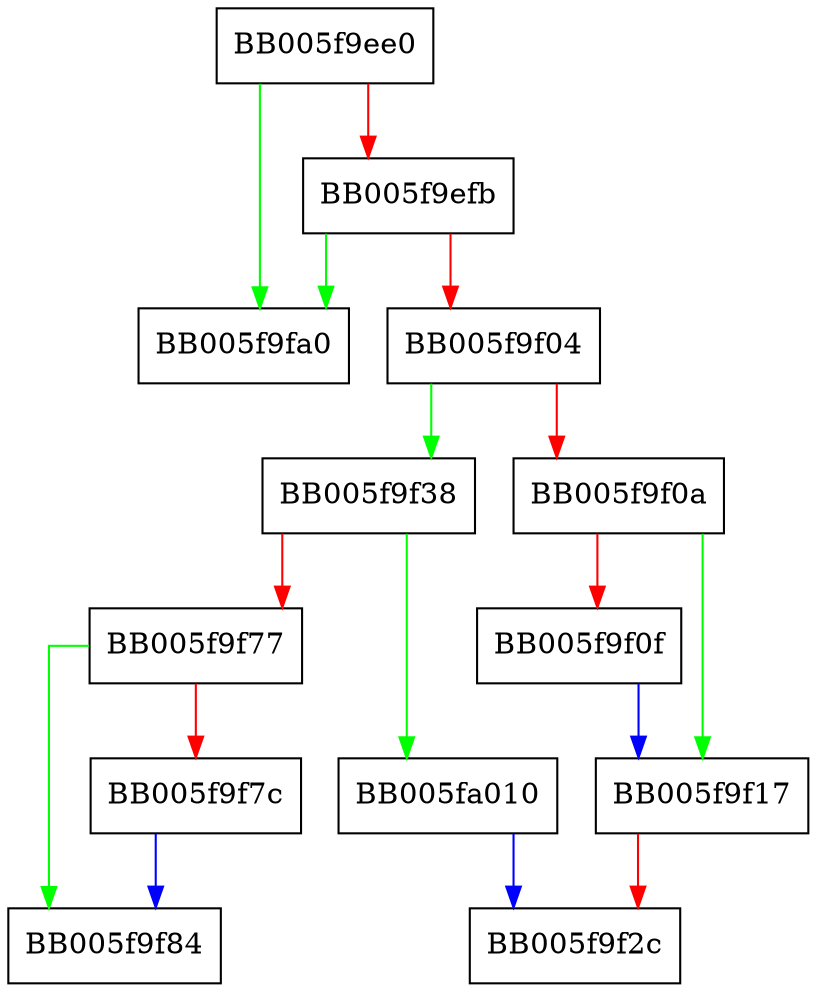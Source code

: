 digraph OSSL_PARAM_get_octet_string_ptr {
  node [shape="box"];
  graph [splines=ortho];
  BB005f9ee0 -> BB005f9fa0 [color="green"];
  BB005f9ee0 -> BB005f9efb [color="red"];
  BB005f9efb -> BB005f9fa0 [color="green"];
  BB005f9efb -> BB005f9f04 [color="red"];
  BB005f9f04 -> BB005f9f38 [color="green"];
  BB005f9f04 -> BB005f9f0a [color="red"];
  BB005f9f0a -> BB005f9f17 [color="green"];
  BB005f9f0a -> BB005f9f0f [color="red"];
  BB005f9f0f -> BB005f9f17 [color="blue"];
  BB005f9f17 -> BB005f9f2c [color="red"];
  BB005f9f38 -> BB005fa010 [color="green"];
  BB005f9f38 -> BB005f9f77 [color="red"];
  BB005f9f77 -> BB005f9f84 [color="green"];
  BB005f9f77 -> BB005f9f7c [color="red"];
  BB005f9f7c -> BB005f9f84 [color="blue"];
  BB005fa010 -> BB005f9f2c [color="blue"];
}